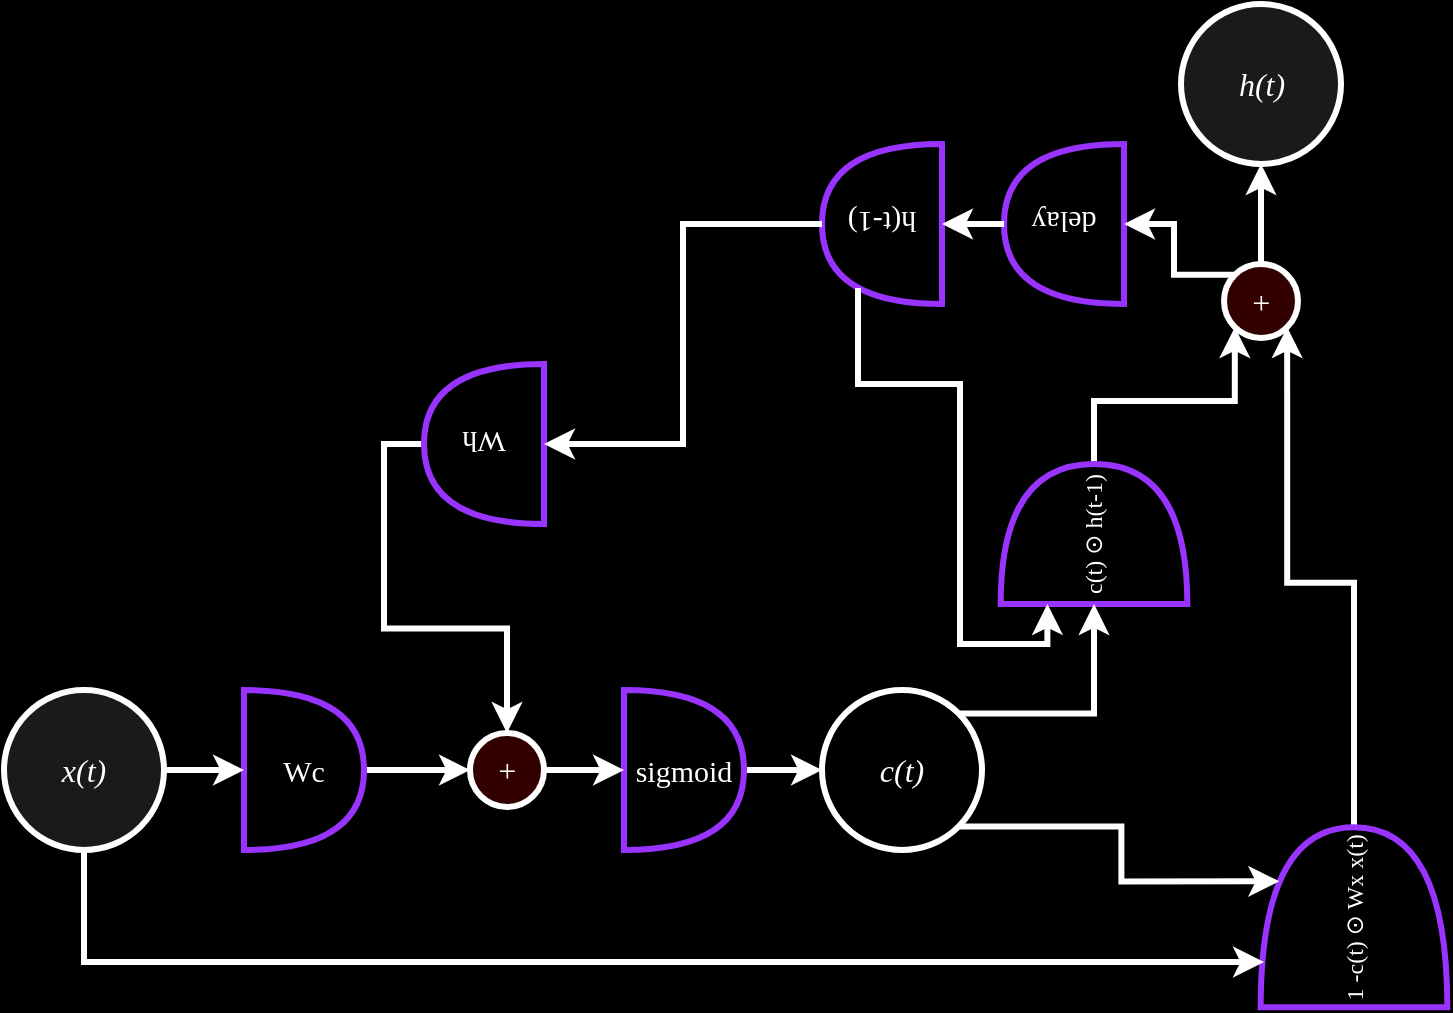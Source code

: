 <mxfile version="24.7.17">
  <diagram name="Page-1" id="vYeBOnO_sZnw0UJLRQSn">
    <mxGraphModel dx="759" dy="649" grid="0" gridSize="10" guides="1" tooltips="1" connect="1" arrows="1" fold="1" page="1" pageScale="1" pageWidth="850" pageHeight="1100" background="#000000" math="0" shadow="0">
      <root>
        <mxCell id="0" />
        <mxCell id="1" parent="0" />
        <mxCell id="3FGcizU7cB46H_bsiAKe-3" value="&lt;font face=&quot;Garamond&quot; style=&quot;font-size: 16px;&quot; color=&quot;#ffffff&quot;&gt;&lt;i&gt;x(t)&lt;/i&gt;&lt;/font&gt;" style="ellipse;whiteSpace=wrap;html=1;aspect=fixed;fillColor=#1A1A1A;strokeWidth=3;strokeColor=#FFFFFF;" vertex="1" parent="1">
          <mxGeometry x="80" y="363" width="80" height="80" as="geometry" />
        </mxCell>
        <mxCell id="3FGcizU7cB46H_bsiAKe-18" style="edgeStyle=orthogonalEdgeStyle;rounded=0;orthogonalLoop=1;jettySize=auto;html=1;exitX=1;exitY=0.5;exitDx=0;exitDy=0;exitPerimeter=0;entryX=0;entryY=0.5;entryDx=0;entryDy=0;strokeWidth=3;strokeColor=#FFFFFF;" edge="1" parent="1" source="3FGcizU7cB46H_bsiAKe-4" target="3FGcizU7cB46H_bsiAKe-5">
          <mxGeometry relative="1" as="geometry" />
        </mxCell>
        <mxCell id="3FGcizU7cB46H_bsiAKe-4" value="&lt;font style=&quot;font-size: 15px;&quot; face=&quot;Garamond&quot; color=&quot;#ffffff&quot;&gt;sigmoid&lt;/font&gt;" style="shape=or;whiteSpace=wrap;html=1;fillColor=#000000;strokeColor=#9933FF;strokeWidth=3;" vertex="1" parent="1">
          <mxGeometry x="390" y="363" width="60" height="80" as="geometry" />
        </mxCell>
        <mxCell id="3FGcizU7cB46H_bsiAKe-5" value="&lt;font face=&quot;Garamond&quot; style=&quot;font-size: 16px;&quot; color=&quot;#ffffff&quot;&gt;&lt;i&gt;c(t)&lt;/i&gt;&lt;/font&gt;" style="ellipse;whiteSpace=wrap;html=1;aspect=fixed;fillColor=#000000;strokeWidth=3;strokeColor=#FFFFFF;" vertex="1" parent="1">
          <mxGeometry x="489" y="363" width="80" height="80" as="geometry" />
        </mxCell>
        <mxCell id="3FGcizU7cB46H_bsiAKe-6" value="&lt;font face=&quot;Garamond&quot; color=&quot;#ffffff&quot;&gt;&lt;span style=&quot;caret-color: rgb(255, 255, 255); font-size: 15px;&quot;&gt;h(t-1)&lt;/span&gt;&lt;/font&gt;" style="shape=or;whiteSpace=wrap;html=1;fillColor=#000000;strokeColor=#9933FF;strokeWidth=3;rotation=-180;" vertex="1" parent="1">
          <mxGeometry x="489" y="90" width="60" height="80" as="geometry" />
        </mxCell>
        <mxCell id="3FGcizU7cB46H_bsiAKe-13" style="edgeStyle=orthogonalEdgeStyle;rounded=0;orthogonalLoop=1;jettySize=auto;html=1;exitX=1;exitY=0.5;exitDx=0;exitDy=0;exitPerimeter=0;entryX=0;entryY=0.5;entryDx=0;entryDy=0;strokeColor=#FFFFFF;strokeWidth=3;" edge="1" parent="1" source="3FGcizU7cB46H_bsiAKe-7" target="3FGcizU7cB46H_bsiAKe-12">
          <mxGeometry relative="1" as="geometry" />
        </mxCell>
        <mxCell id="3FGcizU7cB46H_bsiAKe-17" value="" style="edgeStyle=orthogonalEdgeStyle;rounded=0;orthogonalLoop=1;jettySize=auto;html=1;" edge="1" parent="1" source="3FGcizU7cB46H_bsiAKe-7" target="3FGcizU7cB46H_bsiAKe-3">
          <mxGeometry relative="1" as="geometry" />
        </mxCell>
        <mxCell id="3FGcizU7cB46H_bsiAKe-7" value="&lt;font style=&quot;font-size: 15px;&quot; face=&quot;Garamond&quot; color=&quot;#ffffff&quot;&gt;Wc&lt;/font&gt;" style="shape=or;whiteSpace=wrap;html=1;fillColor=#000000;strokeColor=#9933FF;strokeWidth=3;" vertex="1" parent="1">
          <mxGeometry x="200" y="363" width="60" height="80" as="geometry" />
        </mxCell>
        <mxCell id="3FGcizU7cB46H_bsiAKe-14" style="edgeStyle=orthogonalEdgeStyle;rounded=0;orthogonalLoop=1;jettySize=auto;html=1;exitX=1;exitY=0.5;exitDx=0;exitDy=0;exitPerimeter=0;entryX=0.5;entryY=0;entryDx=0;entryDy=0;strokeColor=#FFFFFF;strokeWidth=3;" edge="1" parent="1" source="3FGcizU7cB46H_bsiAKe-8" target="3FGcizU7cB46H_bsiAKe-12">
          <mxGeometry relative="1" as="geometry" />
        </mxCell>
        <mxCell id="3FGcizU7cB46H_bsiAKe-8" value="&lt;font style=&quot;font-size: 15px;&quot; face=&quot;Garamond&quot; color=&quot;#ffffff&quot;&gt;Wh&lt;/font&gt;" style="shape=or;whiteSpace=wrap;html=1;fillColor=#000000;strokeColor=#9933FF;strokeWidth=3;rotation=-180;" vertex="1" parent="1">
          <mxGeometry x="290" y="200" width="60" height="80" as="geometry" />
        </mxCell>
        <mxCell id="3FGcizU7cB46H_bsiAKe-9" style="edgeStyle=orthogonalEdgeStyle;rounded=0;orthogonalLoop=1;jettySize=auto;html=1;exitX=1;exitY=0.5;exitDx=0;exitDy=0;entryX=0;entryY=0.5;entryDx=0;entryDy=0;entryPerimeter=0;strokeWidth=3;strokeColor=#FFFFFF;" edge="1" parent="1" source="3FGcizU7cB46H_bsiAKe-3" target="3FGcizU7cB46H_bsiAKe-7">
          <mxGeometry relative="1" as="geometry" />
        </mxCell>
        <mxCell id="3FGcizU7cB46H_bsiAKe-12" value="&lt;font face=&quot;Garamond&quot; style=&quot;font-size: 16px;&quot; color=&quot;#ffffff&quot;&gt;&lt;i&gt;+&lt;/i&gt;&lt;/font&gt;" style="ellipse;whiteSpace=wrap;html=1;aspect=fixed;fillColor=#330000;strokeWidth=3;strokeColor=#FFFFFF;" vertex="1" parent="1">
          <mxGeometry x="313" y="384.5" width="37" height="37" as="geometry" />
        </mxCell>
        <mxCell id="3FGcizU7cB46H_bsiAKe-15" style="edgeStyle=orthogonalEdgeStyle;rounded=0;orthogonalLoop=1;jettySize=auto;html=1;exitX=1;exitY=0.5;exitDx=0;exitDy=0;entryX=0;entryY=0.5;entryDx=0;entryDy=0;entryPerimeter=0;strokeColor=#FFFFFF;strokeWidth=3;" edge="1" parent="1" source="3FGcizU7cB46H_bsiAKe-12" target="3FGcizU7cB46H_bsiAKe-4">
          <mxGeometry relative="1" as="geometry" />
        </mxCell>
        <mxCell id="3FGcizU7cB46H_bsiAKe-20" value="&lt;font face=&quot;Garamond&quot; style=&quot;font-size: 16px;&quot; color=&quot;#ffffff&quot;&gt;&lt;i&gt;h(t)&lt;/i&gt;&lt;/font&gt;" style="ellipse;whiteSpace=wrap;html=1;aspect=fixed;fillColor=#1A1A1A;strokeWidth=3;strokeColor=#FFFFFF;" vertex="1" parent="1">
          <mxGeometry x="668.5" y="20" width="80" height="80" as="geometry" />
        </mxCell>
        <mxCell id="3FGcizU7cB46H_bsiAKe-26" style="edgeStyle=orthogonalEdgeStyle;rounded=0;orthogonalLoop=1;jettySize=auto;html=1;exitX=1;exitY=0.5;exitDx=0;exitDy=0;exitPerimeter=0;entryX=0;entryY=1;entryDx=0;entryDy=0;strokeWidth=3;strokeColor=#FFFFFF;" edge="1" parent="1" source="3FGcizU7cB46H_bsiAKe-21" target="3FGcizU7cB46H_bsiAKe-25">
          <mxGeometry relative="1" as="geometry" />
        </mxCell>
        <mxCell id="3FGcizU7cB46H_bsiAKe-21" value="&lt;font face=&quot;Garamond&quot; color=&quot;#ffffff&quot;&gt;c(t) ⊙ h(t-1)&lt;/font&gt;" style="shape=or;whiteSpace=wrap;html=1;fillColor=#000000;strokeColor=#9933FF;strokeWidth=3;rotation=-90;" vertex="1" parent="1">
          <mxGeometry x="590" y="238.33" width="70" height="93.33" as="geometry" />
        </mxCell>
        <mxCell id="3FGcizU7cB46H_bsiAKe-27" style="edgeStyle=orthogonalEdgeStyle;rounded=0;orthogonalLoop=1;jettySize=auto;html=1;exitX=1;exitY=0.5;exitDx=0;exitDy=0;exitPerimeter=0;entryX=1;entryY=1;entryDx=0;entryDy=0;strokeWidth=3;strokeColor=#FFFFFF;" edge="1" parent="1" source="3FGcizU7cB46H_bsiAKe-22" target="3FGcizU7cB46H_bsiAKe-25">
          <mxGeometry relative="1" as="geometry" />
        </mxCell>
        <mxCell id="3FGcizU7cB46H_bsiAKe-22" value="&lt;font face=&quot;Garamond&quot; color=&quot;#ffffff&quot;&gt;1 -c(t) ⊙ Wx x(t)&lt;/font&gt;" style="shape=or;whiteSpace=wrap;html=1;fillColor=#000000;strokeColor=#9933FF;strokeWidth=3;rotation=-90;" vertex="1" parent="1">
          <mxGeometry x="710" y="430" width="90" height="93.33" as="geometry" />
        </mxCell>
        <mxCell id="3FGcizU7cB46H_bsiAKe-23" style="edgeStyle=orthogonalEdgeStyle;rounded=0;orthogonalLoop=1;jettySize=auto;html=1;exitX=1;exitY=1;exitDx=0;exitDy=0;entryX=0.7;entryY=0.1;entryDx=0;entryDy=0;entryPerimeter=0;strokeWidth=3;strokeColor=#FFFFFF;" edge="1" parent="1" source="3FGcizU7cB46H_bsiAKe-5" target="3FGcizU7cB46H_bsiAKe-22">
          <mxGeometry relative="1" as="geometry" />
        </mxCell>
        <mxCell id="3FGcizU7cB46H_bsiAKe-24" style="edgeStyle=orthogonalEdgeStyle;rounded=0;orthogonalLoop=1;jettySize=auto;html=1;exitX=1;exitY=0;exitDx=0;exitDy=0;entryX=0;entryY=0.5;entryDx=0;entryDy=0;entryPerimeter=0;strokeWidth=3;strokeColor=#FFFFFF;" edge="1" parent="1" source="3FGcizU7cB46H_bsiAKe-5" target="3FGcizU7cB46H_bsiAKe-21">
          <mxGeometry relative="1" as="geometry" />
        </mxCell>
        <mxCell id="3FGcizU7cB46H_bsiAKe-28" style="edgeStyle=orthogonalEdgeStyle;rounded=0;orthogonalLoop=1;jettySize=auto;html=1;exitX=0.5;exitY=0;exitDx=0;exitDy=0;entryX=0.5;entryY=1;entryDx=0;entryDy=0;strokeWidth=3;strokeColor=#FFFFFF;" edge="1" parent="1" source="3FGcizU7cB46H_bsiAKe-25" target="3FGcizU7cB46H_bsiAKe-20">
          <mxGeometry relative="1" as="geometry" />
        </mxCell>
        <mxCell id="3FGcizU7cB46H_bsiAKe-25" value="&lt;font face=&quot;Garamond&quot; style=&quot;font-size: 16px;&quot; color=&quot;#ffffff&quot;&gt;&lt;i&gt;+&lt;/i&gt;&lt;/font&gt;" style="ellipse;whiteSpace=wrap;html=1;aspect=fixed;fillColor=#330000;strokeWidth=3;strokeColor=#FFFFFF;" vertex="1" parent="1">
          <mxGeometry x="690" y="150" width="37" height="37" as="geometry" />
        </mxCell>
        <mxCell id="3FGcizU7cB46H_bsiAKe-29" style="edgeStyle=orthogonalEdgeStyle;rounded=0;orthogonalLoop=1;jettySize=auto;html=1;exitX=0.5;exitY=1;exitDx=0;exitDy=0;entryX=0.252;entryY=0.018;entryDx=0;entryDy=0;entryPerimeter=0;strokeWidth=3;strokeColor=#FFFFFF;" edge="1" parent="1" source="3FGcizU7cB46H_bsiAKe-3" target="3FGcizU7cB46H_bsiAKe-22">
          <mxGeometry relative="1" as="geometry" />
        </mxCell>
        <mxCell id="3FGcizU7cB46H_bsiAKe-30" value="&lt;font face=&quot;Garamond&quot; color=&quot;#ffffff&quot;&gt;&lt;span style=&quot;caret-color: rgb(255, 255, 255); font-size: 15px;&quot;&gt;delay&lt;/span&gt;&lt;/font&gt;" style="shape=or;whiteSpace=wrap;html=1;fillColor=#000000;strokeColor=#9933FF;strokeWidth=3;rotation=-180;" vertex="1" parent="1">
          <mxGeometry x="580" y="90" width="60" height="80" as="geometry" />
        </mxCell>
        <mxCell id="3FGcizU7cB46H_bsiAKe-31" style="edgeStyle=orthogonalEdgeStyle;rounded=0;orthogonalLoop=1;jettySize=auto;html=1;exitX=0;exitY=0;exitDx=0;exitDy=0;entryX=0;entryY=0.5;entryDx=0;entryDy=0;entryPerimeter=0;strokeWidth=3;strokeColor=#FFFFFF;" edge="1" parent="1" source="3FGcizU7cB46H_bsiAKe-25" target="3FGcizU7cB46H_bsiAKe-30">
          <mxGeometry relative="1" as="geometry" />
        </mxCell>
        <mxCell id="3FGcizU7cB46H_bsiAKe-32" style="edgeStyle=orthogonalEdgeStyle;rounded=0;orthogonalLoop=1;jettySize=auto;html=1;exitX=1;exitY=0.5;exitDx=0;exitDy=0;exitPerimeter=0;entryX=0;entryY=0.5;entryDx=0;entryDy=0;entryPerimeter=0;strokeWidth=3;strokeColor=#FFFFFF;" edge="1" parent="1" source="3FGcizU7cB46H_bsiAKe-30" target="3FGcizU7cB46H_bsiAKe-6">
          <mxGeometry relative="1" as="geometry" />
        </mxCell>
        <mxCell id="3FGcizU7cB46H_bsiAKe-33" style="edgeStyle=orthogonalEdgeStyle;rounded=0;orthogonalLoop=1;jettySize=auto;html=1;exitX=1;exitY=0.5;exitDx=0;exitDy=0;exitPerimeter=0;entryX=0;entryY=0.5;entryDx=0;entryDy=0;entryPerimeter=0;strokeWidth=3;strokeColor=#FFFFFF;" edge="1" parent="1" source="3FGcizU7cB46H_bsiAKe-6" target="3FGcizU7cB46H_bsiAKe-8">
          <mxGeometry relative="1" as="geometry" />
        </mxCell>
        <mxCell id="3FGcizU7cB46H_bsiAKe-37" style="edgeStyle=orthogonalEdgeStyle;rounded=0;orthogonalLoop=1;jettySize=auto;html=1;exitX=0.7;exitY=0.1;exitDx=0;exitDy=0;exitPerimeter=0;entryX=0;entryY=0.25;entryDx=0;entryDy=0;entryPerimeter=0;strokeWidth=3;strokeColor=#FFFFFF;" edge="1" parent="1" source="3FGcizU7cB46H_bsiAKe-6" target="3FGcizU7cB46H_bsiAKe-21">
          <mxGeometry relative="1" as="geometry">
            <Array as="points">
              <mxPoint x="507" y="210" />
              <mxPoint x="558" y="210" />
              <mxPoint x="558" y="340" />
              <mxPoint x="602" y="340" />
            </Array>
          </mxGeometry>
        </mxCell>
      </root>
    </mxGraphModel>
  </diagram>
</mxfile>

